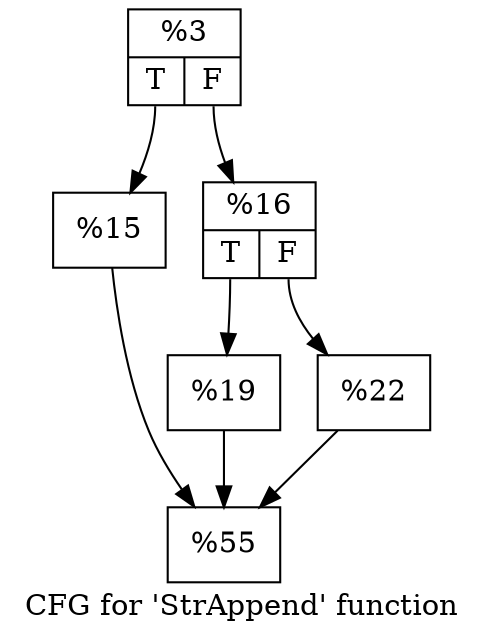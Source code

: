 digraph "CFG for 'StrAppend' function" {
	label="CFG for 'StrAppend' function";

	Node0x105f260 [shape=record,label="{%3|{<s0>T|<s1>F}}"];
	Node0x105f260:s0 -> Node0x105f2b0;
	Node0x105f260:s1 -> Node0x105f8e0;
	Node0x105f2b0 [shape=record,label="{%15}"];
	Node0x105f2b0 -> Node0x105fa80;
	Node0x105f8e0 [shape=record,label="{%16|{<s0>T|<s1>F}}"];
	Node0x105f8e0:s0 -> Node0x105fc00;
	Node0x105f8e0:s1 -> Node0x105fc50;
	Node0x105fc00 [shape=record,label="{%19}"];
	Node0x105fc00 -> Node0x105fa80;
	Node0x105fc50 [shape=record,label="{%22}"];
	Node0x105fc50 -> Node0x105fa80;
	Node0x105fa80 [shape=record,label="{%55}"];
}

